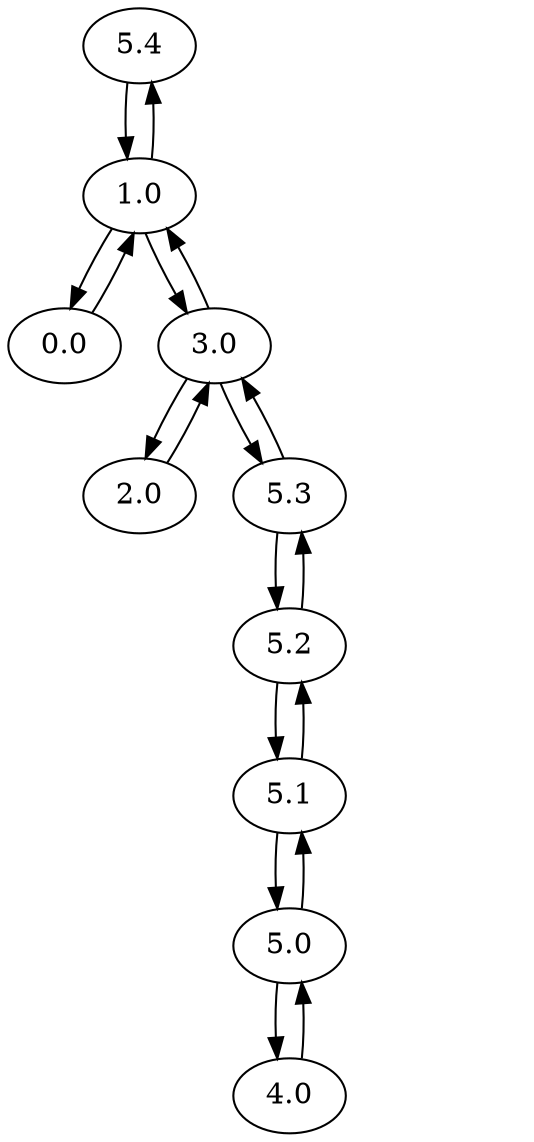 digraph binaryTree {
 5.4 -> 1.0;
 1.0 -> 5.4;
 5.4 -> null0[style=invis];
 1.0 -> 0.0;
 0.0 -> 1.0;
 1.0 -> 3.0;
 3.0 -> 1.0;
 3.0 -> 2.0;
 2.0 -> 3.0;
 3.0 -> 5.3;
 5.3 -> 3.0;
 5.3 -> 5.2;
 5.2 -> 5.3;
 5.3 -> null1[style=invis];
 5.2 -> 5.1;
 5.1 -> 5.2;
 5.2 -> null2[style=invis];
 5.1 -> 5.0;
 5.0 -> 5.1;
 5.1 -> null3[style=invis];
 5.0 -> 4.0;
 4.0 -> 5.0;
 5.0 -> null4[style=invis];
 null0[style=invis];
 null1[style=invis];
 null2[style=invis];
 null3[style=invis];
 null4[style=invis];
}